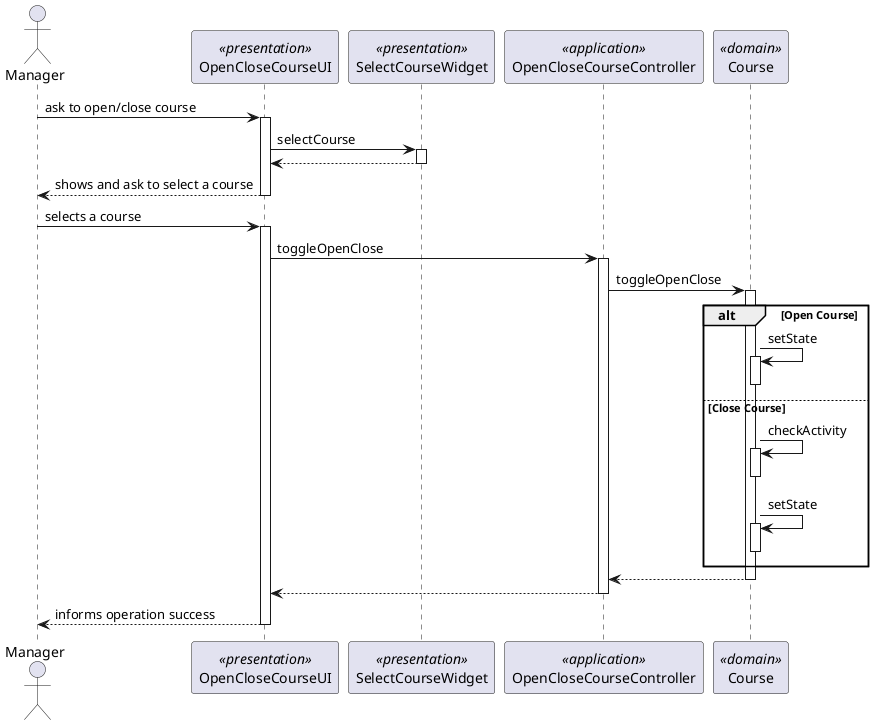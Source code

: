 @startuml
Actor Manager as Actor
participant OpenCloseCourseUI as OpenCloseCourseUI <<presentation>>
participant SelectCourseWidget as SelectCourseWidget <<presentation>>
participant OpenCloseCourseController as OpenCloseCourseController <<application>>
participant Course as Course <<domain>>

Actor -> OpenCloseCourseUI : ask to open/close course
activate OpenCloseCourseUI
OpenCloseCourseUI -> SelectCourseWidget : selectCourse
activate SelectCourseWidget
SelectCourseWidget --> OpenCloseCourseUI
deactivate SelectCourseWidget
OpenCloseCourseUI --> Actor : shows and ask to select a course
deactivate OpenCloseCourseUI
Actor -> OpenCloseCourseUI : selects a course
activate OpenCloseCourseUI
OpenCloseCourseUI -> OpenCloseCourseController : toggleOpenClose
activate OpenCloseCourseController
OpenCloseCourseController -> Course : toggleOpenClose
alt Open Course
activate Course
Course -> Course : setState
activate Course
deactivate Course
else Close Course
Course -> Course : checkActivity
activate Course
deactivate Course
Course -> Course : setState
activate Course
deactivate Course
end
Course --> OpenCloseCourseController
deactivate Course

OpenCloseCourseController --> OpenCloseCourseUI
deactivate OpenCloseCourseController
return informs operation success
@enduml